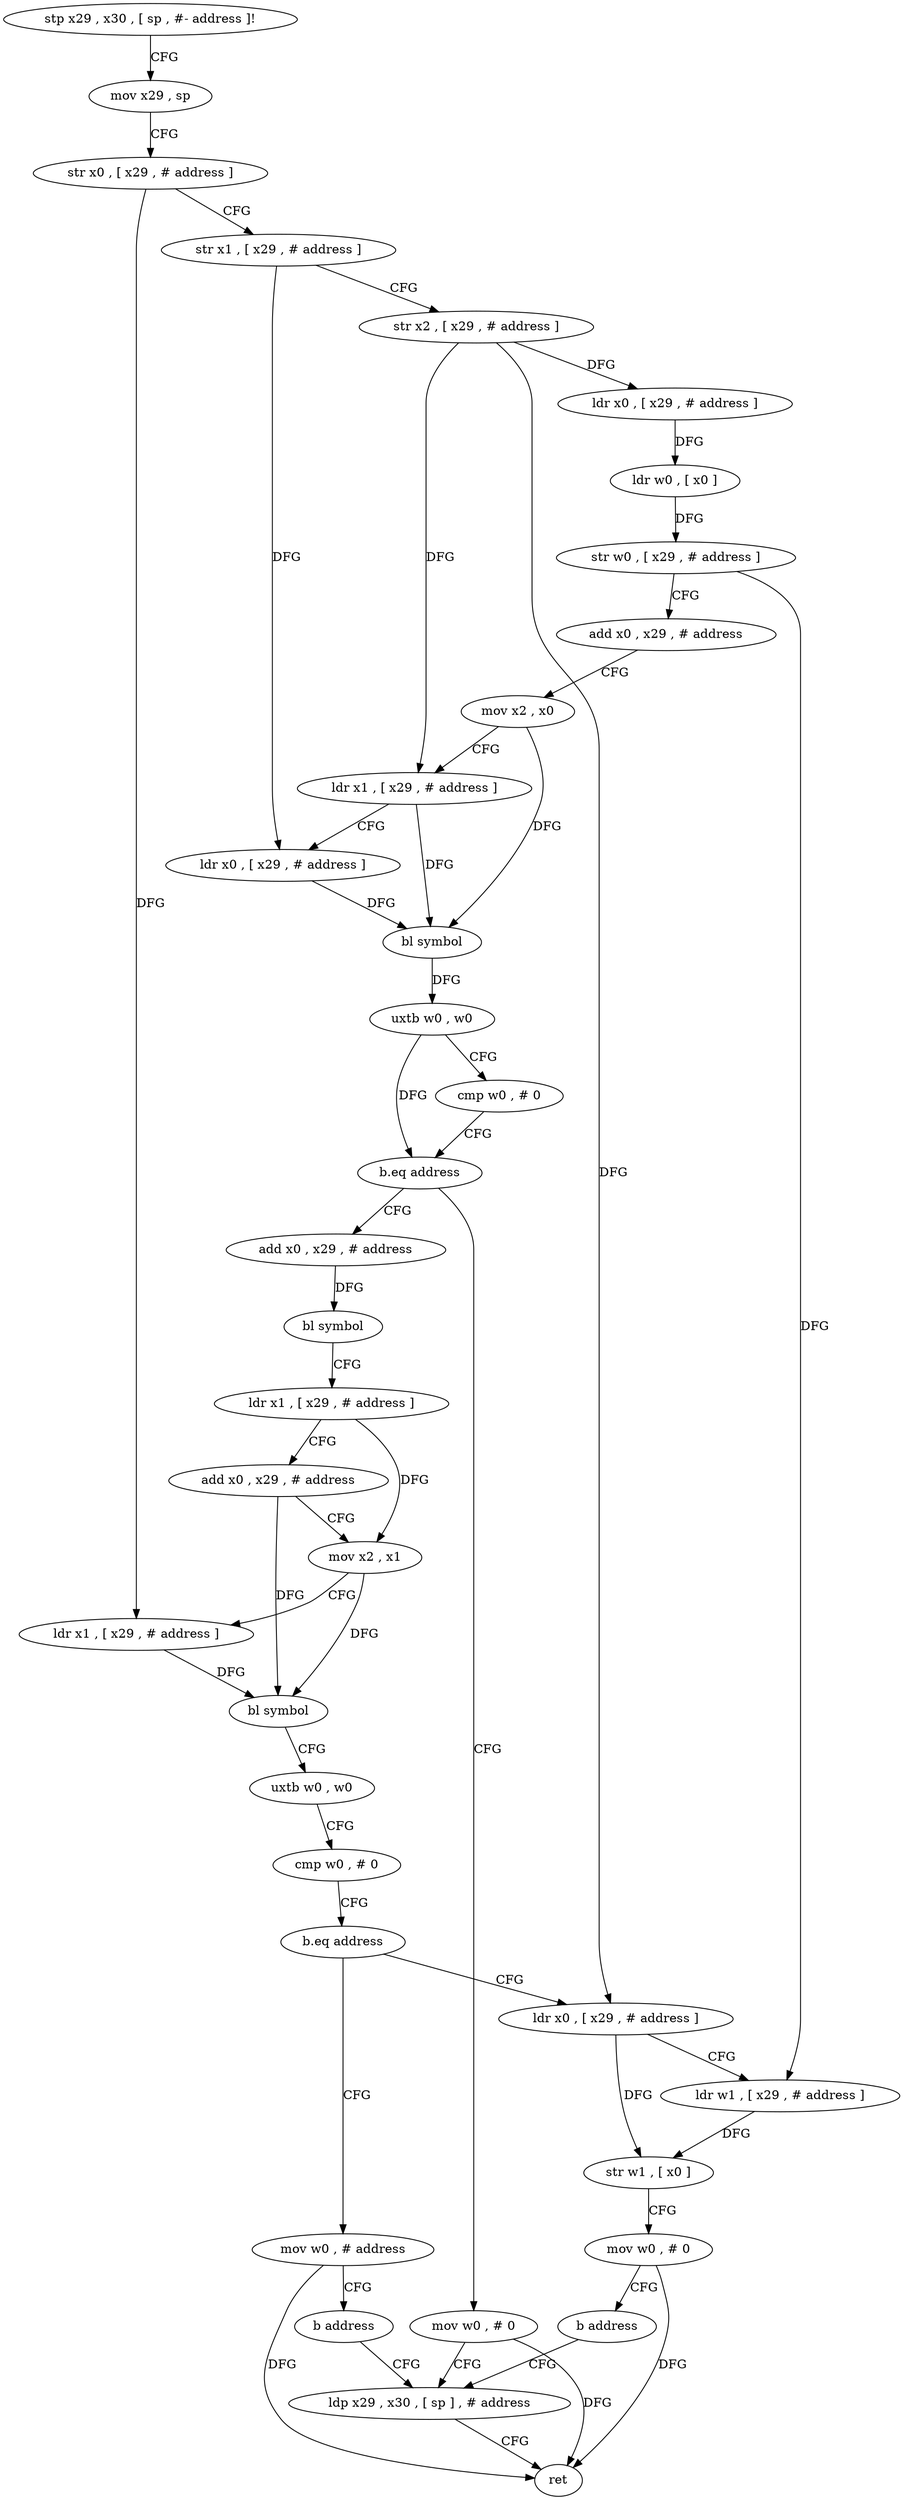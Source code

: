 digraph "func" {
"4273628" [label = "stp x29 , x30 , [ sp , #- address ]!" ]
"4273632" [label = "mov x29 , sp" ]
"4273636" [label = "str x0 , [ x29 , # address ]" ]
"4273640" [label = "str x1 , [ x29 , # address ]" ]
"4273644" [label = "str x2 , [ x29 , # address ]" ]
"4273648" [label = "ldr x0 , [ x29 , # address ]" ]
"4273652" [label = "ldr w0 , [ x0 ]" ]
"4273656" [label = "str w0 , [ x29 , # address ]" ]
"4273660" [label = "add x0 , x29 , # address" ]
"4273664" [label = "mov x2 , x0" ]
"4273668" [label = "ldr x1 , [ x29 , # address ]" ]
"4273672" [label = "ldr x0 , [ x29 , # address ]" ]
"4273676" [label = "bl symbol" ]
"4273680" [label = "uxtb w0 , w0" ]
"4273684" [label = "cmp w0 , # 0" ]
"4273688" [label = "b.eq address" ]
"4273760" [label = "mov w0 , # 0" ]
"4273692" [label = "add x0 , x29 , # address" ]
"4273764" [label = "ldp x29 , x30 , [ sp ] , # address" ]
"4273696" [label = "bl symbol" ]
"4273700" [label = "ldr x1 , [ x29 , # address ]" ]
"4273704" [label = "add x0 , x29 , # address" ]
"4273708" [label = "mov x2 , x1" ]
"4273712" [label = "ldr x1 , [ x29 , # address ]" ]
"4273716" [label = "bl symbol" ]
"4273720" [label = "uxtb w0 , w0" ]
"4273724" [label = "cmp w0 , # 0" ]
"4273728" [label = "b.eq address" ]
"4273740" [label = "ldr x0 , [ x29 , # address ]" ]
"4273732" [label = "mov w0 , # address" ]
"4273744" [label = "ldr w1 , [ x29 , # address ]" ]
"4273748" [label = "str w1 , [ x0 ]" ]
"4273752" [label = "mov w0 , # 0" ]
"4273756" [label = "b address" ]
"4273736" [label = "b address" ]
"4273768" [label = "ret" ]
"4273628" -> "4273632" [ label = "CFG" ]
"4273632" -> "4273636" [ label = "CFG" ]
"4273636" -> "4273640" [ label = "CFG" ]
"4273636" -> "4273712" [ label = "DFG" ]
"4273640" -> "4273644" [ label = "CFG" ]
"4273640" -> "4273672" [ label = "DFG" ]
"4273644" -> "4273648" [ label = "DFG" ]
"4273644" -> "4273668" [ label = "DFG" ]
"4273644" -> "4273740" [ label = "DFG" ]
"4273648" -> "4273652" [ label = "DFG" ]
"4273652" -> "4273656" [ label = "DFG" ]
"4273656" -> "4273660" [ label = "CFG" ]
"4273656" -> "4273744" [ label = "DFG" ]
"4273660" -> "4273664" [ label = "CFG" ]
"4273664" -> "4273668" [ label = "CFG" ]
"4273664" -> "4273676" [ label = "DFG" ]
"4273668" -> "4273672" [ label = "CFG" ]
"4273668" -> "4273676" [ label = "DFG" ]
"4273672" -> "4273676" [ label = "DFG" ]
"4273676" -> "4273680" [ label = "DFG" ]
"4273680" -> "4273684" [ label = "CFG" ]
"4273680" -> "4273688" [ label = "DFG" ]
"4273684" -> "4273688" [ label = "CFG" ]
"4273688" -> "4273760" [ label = "CFG" ]
"4273688" -> "4273692" [ label = "CFG" ]
"4273760" -> "4273764" [ label = "CFG" ]
"4273760" -> "4273768" [ label = "DFG" ]
"4273692" -> "4273696" [ label = "DFG" ]
"4273764" -> "4273768" [ label = "CFG" ]
"4273696" -> "4273700" [ label = "CFG" ]
"4273700" -> "4273704" [ label = "CFG" ]
"4273700" -> "4273708" [ label = "DFG" ]
"4273704" -> "4273708" [ label = "CFG" ]
"4273704" -> "4273716" [ label = "DFG" ]
"4273708" -> "4273712" [ label = "CFG" ]
"4273708" -> "4273716" [ label = "DFG" ]
"4273712" -> "4273716" [ label = "DFG" ]
"4273716" -> "4273720" [ label = "CFG" ]
"4273720" -> "4273724" [ label = "CFG" ]
"4273724" -> "4273728" [ label = "CFG" ]
"4273728" -> "4273740" [ label = "CFG" ]
"4273728" -> "4273732" [ label = "CFG" ]
"4273740" -> "4273744" [ label = "CFG" ]
"4273740" -> "4273748" [ label = "DFG" ]
"4273732" -> "4273736" [ label = "CFG" ]
"4273732" -> "4273768" [ label = "DFG" ]
"4273744" -> "4273748" [ label = "DFG" ]
"4273748" -> "4273752" [ label = "CFG" ]
"4273752" -> "4273756" [ label = "CFG" ]
"4273752" -> "4273768" [ label = "DFG" ]
"4273756" -> "4273764" [ label = "CFG" ]
"4273736" -> "4273764" [ label = "CFG" ]
}
